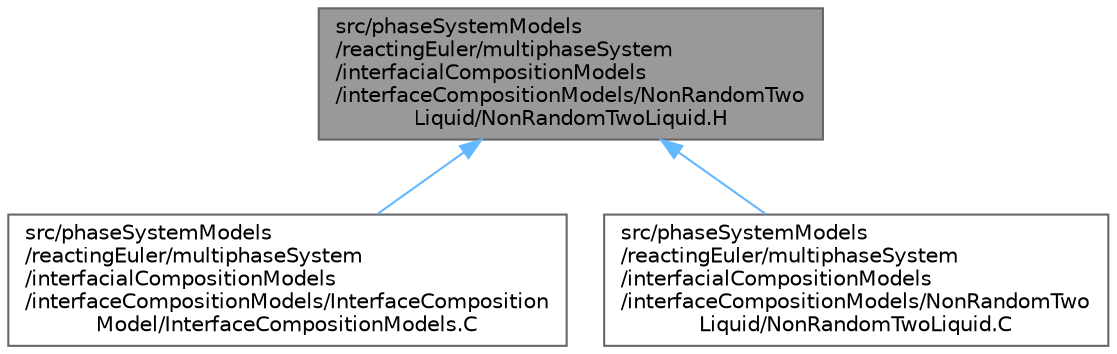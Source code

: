 digraph "src/phaseSystemModels/reactingEuler/multiphaseSystem/interfacialCompositionModels/interfaceCompositionModels/NonRandomTwoLiquid/NonRandomTwoLiquid.H"
{
 // LATEX_PDF_SIZE
  bgcolor="transparent";
  edge [fontname=Helvetica,fontsize=10,labelfontname=Helvetica,labelfontsize=10];
  node [fontname=Helvetica,fontsize=10,shape=box,height=0.2,width=0.4];
  Node1 [id="Node000001",label="src/phaseSystemModels\l/reactingEuler/multiphaseSystem\l/interfacialCompositionModels\l/interfaceCompositionModels/NonRandomTwo\lLiquid/NonRandomTwoLiquid.H",height=0.2,width=0.4,color="gray40", fillcolor="grey60", style="filled", fontcolor="black",tooltip=" "];
  Node1 -> Node2 [id="edge1_Node000001_Node000002",dir="back",color="steelblue1",style="solid",tooltip=" "];
  Node2 [id="Node000002",label="src/phaseSystemModels\l/reactingEuler/multiphaseSystem\l/interfacialCompositionModels\l/interfaceCompositionModels/InterfaceComposition\lModel/InterfaceCompositionModels.C",height=0.2,width=0.4,color="grey40", fillcolor="white", style="filled",URL="$reactingEuler_2multiphaseSystem_2interfacialCompositionModels_2interfaceCompositionModels_2Inter002209c142736ef15c8063e50dd6dea0.html",tooltip=" "];
  Node1 -> Node3 [id="edge2_Node000001_Node000003",dir="back",color="steelblue1",style="solid",tooltip=" "];
  Node3 [id="Node000003",label="src/phaseSystemModels\l/reactingEuler/multiphaseSystem\l/interfacialCompositionModels\l/interfaceCompositionModels/NonRandomTwo\lLiquid/NonRandomTwoLiquid.C",height=0.2,width=0.4,color="grey40", fillcolor="white", style="filled",URL="$NonRandomTwoLiquid_8C.html",tooltip=" "];
}
